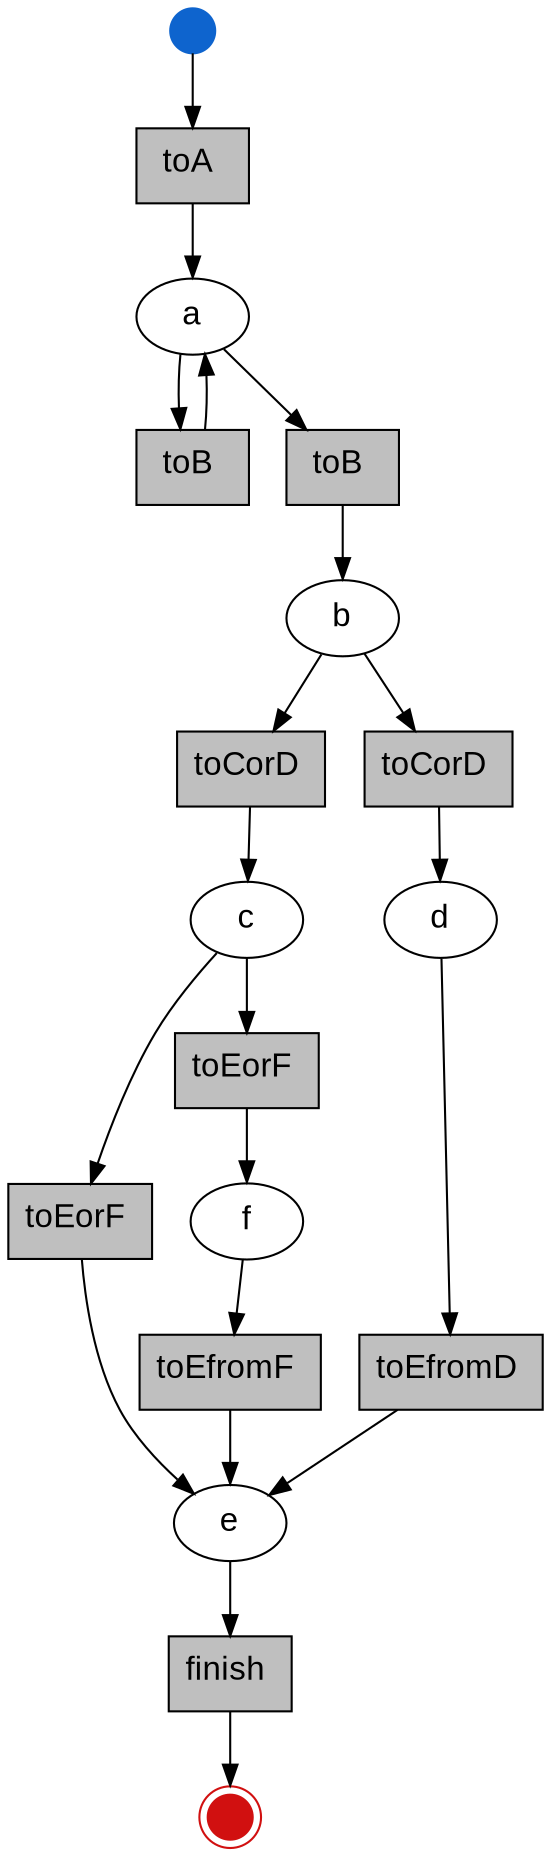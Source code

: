 digraph workflow {
edge [color="#000000"]
graph [bgcolor=transparent]


initial [shape=point; width=0.3; style=filled; color="#0e64ce"; label=""]
a [shape=ellipse; fontname="Arial"; fontsize=16; style=filled; color=black; fillcolor=white;]
b [shape=ellipse; fontname="Arial"; fontsize=16; style=filled; color=black; fillcolor=white;]
c [shape=ellipse; fontname="Arial"; fontsize=16; style=filled; color=black; fillcolor=white;]
d [shape=ellipse; fontname="Arial"; fontsize=16; style=filled; color=black; fillcolor=white;]
e [shape=ellipse; fontname="Arial"; fontsize=16; style=filled; color=black; fillcolor=white;]
f [shape=ellipse; fontname="Arial"; fontsize=16; style=filled; color=black; fillcolor=white;]
terminal [shape=point; width=0.3; peripheries=2; style=filled; color="#d11010"; label=""]

1[label=<<FONT POINT-SIZE="16">toA</FONT><FONT POINT-SIZE="10" COLOR="blue"> </FONT>>shape=box; fontname="Arial"; style=filled; color=black; fillcolor=gray75;]
2[label=<<FONT POINT-SIZE="16">toB</FONT><FONT POINT-SIZE="10" COLOR="blue"> </FONT>>shape=box; fontname="Arial"; style=filled; color=black; fillcolor=gray75;]
3[label=<<FONT POINT-SIZE="16">toB</FONT><FONT POINT-SIZE="10" COLOR="blue"> </FONT>>shape=box; fontname="Arial"; style=filled; color=black; fillcolor=gray75;]
4[label=<<FONT POINT-SIZE="16">toCorD</FONT><FONT POINT-SIZE="10" COLOR="blue"> </FONT>>shape=box; fontname="Arial"; style=filled; color=black; fillcolor=gray75;]
5[label=<<FONT POINT-SIZE="16">toCorD</FONT><FONT POINT-SIZE="10" COLOR="blue"> </FONT>>shape=box; fontname="Arial"; style=filled; color=black; fillcolor=gray75;]
6[label=<<FONT POINT-SIZE="16">toEorF</FONT><FONT POINT-SIZE="10" COLOR="blue"> </FONT>>shape=box; fontname="Arial"; style=filled; color=black; fillcolor=gray75;]
7[label=<<FONT POINT-SIZE="16">toEorF</FONT><FONT POINT-SIZE="10" COLOR="blue"> </FONT>>shape=box; fontname="Arial"; style=filled; color=black; fillcolor=gray75;]
8[label=<<FONT POINT-SIZE="16">toEfromD</FONT><FONT POINT-SIZE="10" COLOR="blue"> </FONT>>shape=box; fontname="Arial"; style=filled; color=black; fillcolor=gray75;]
9[label=<<FONT POINT-SIZE="16">toEfromF</FONT><FONT POINT-SIZE="10" COLOR="blue"> </FONT>>shape=box; fontname="Arial"; style=filled; color=black; fillcolor=gray75;]
10[label=<<FONT POINT-SIZE="16">finish</FONT><FONT POINT-SIZE="10" COLOR="blue"> </FONT>>shape=box; fontname="Arial"; style=filled; color=black; fillcolor=gray75;]

initial -> 1 ; 1 -> a
a -> 2 ; 2 -> a
a -> 3 ; 3 -> b
b -> 4 ; 4 -> c
b -> 5 ; 5 -> d
c -> 6 ; 6 -> e
c -> 7 ; 7 -> f
d -> 8 ; 8 -> e
f -> 9 ; 9 -> e
e -> 10 ; 10 -> terminal



}
